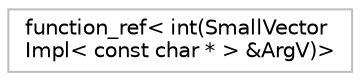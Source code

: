 digraph "Graphical Class Hierarchy"
{
 // LATEX_PDF_SIZE
  bgcolor="transparent";
  edge [fontname="Helvetica",fontsize="10",labelfontname="Helvetica",labelfontsize="10"];
  node [fontname="Helvetica",fontsize="10",shape=record];
  rankdir="LR";
  Node0 [label="function_ref\< int(SmallVector\lImpl\< const char * \> &ArgV)\>",height=0.2,width=0.4,color="grey75",tooltip=" "];
}
